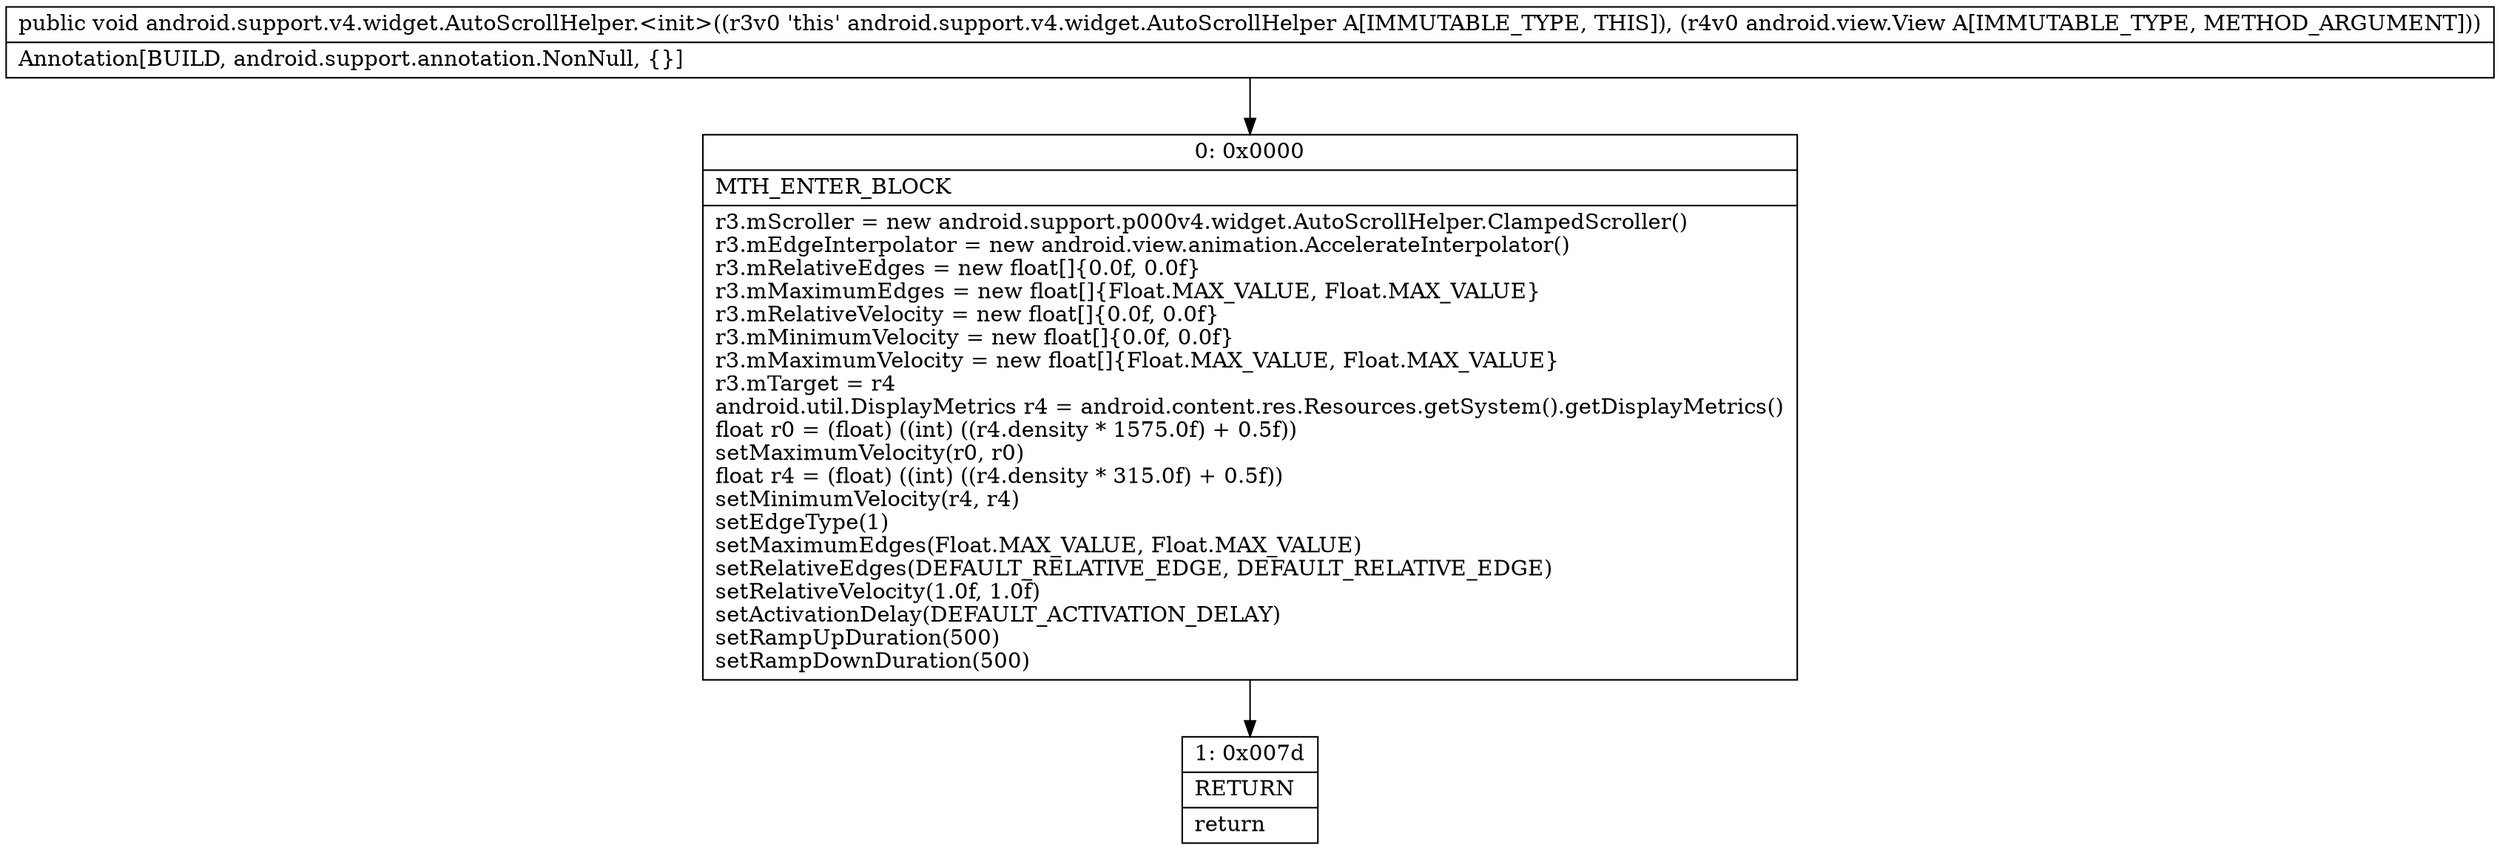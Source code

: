 digraph "CFG forandroid.support.v4.widget.AutoScrollHelper.\<init\>(Landroid\/view\/View;)V" {
Node_0 [shape=record,label="{0\:\ 0x0000|MTH_ENTER_BLOCK\l|r3.mScroller = new android.support.p000v4.widget.AutoScrollHelper.ClampedScroller()\lr3.mEdgeInterpolator = new android.view.animation.AccelerateInterpolator()\lr3.mRelativeEdges = new float[]\{0.0f, 0.0f\}\lr3.mMaximumEdges = new float[]\{Float.MAX_VALUE, Float.MAX_VALUE\}\lr3.mRelativeVelocity = new float[]\{0.0f, 0.0f\}\lr3.mMinimumVelocity = new float[]\{0.0f, 0.0f\}\lr3.mMaximumVelocity = new float[]\{Float.MAX_VALUE, Float.MAX_VALUE\}\lr3.mTarget = r4\landroid.util.DisplayMetrics r4 = android.content.res.Resources.getSystem().getDisplayMetrics()\lfloat r0 = (float) ((int) ((r4.density * 1575.0f) + 0.5f))\lsetMaximumVelocity(r0, r0)\lfloat r4 = (float) ((int) ((r4.density * 315.0f) + 0.5f))\lsetMinimumVelocity(r4, r4)\lsetEdgeType(1)\lsetMaximumEdges(Float.MAX_VALUE, Float.MAX_VALUE)\lsetRelativeEdges(DEFAULT_RELATIVE_EDGE, DEFAULT_RELATIVE_EDGE)\lsetRelativeVelocity(1.0f, 1.0f)\lsetActivationDelay(DEFAULT_ACTIVATION_DELAY)\lsetRampUpDuration(500)\lsetRampDownDuration(500)\l}"];
Node_1 [shape=record,label="{1\:\ 0x007d|RETURN\l|return\l}"];
MethodNode[shape=record,label="{public void android.support.v4.widget.AutoScrollHelper.\<init\>((r3v0 'this' android.support.v4.widget.AutoScrollHelper A[IMMUTABLE_TYPE, THIS]), (r4v0 android.view.View A[IMMUTABLE_TYPE, METHOD_ARGUMENT]))  | Annotation[BUILD, android.support.annotation.NonNull, \{\}]\l}"];
MethodNode -> Node_0;
Node_0 -> Node_1;
}


